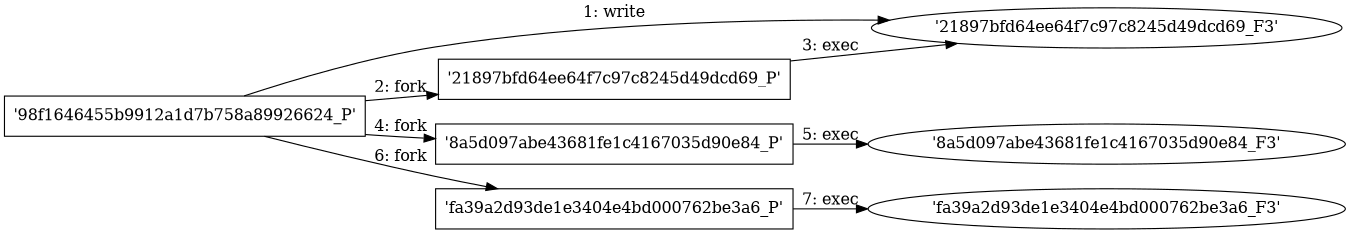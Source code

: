 digraph "D:\Learning\Paper\apt\基于CTI的攻击预警\Dataset\攻击图\ASGfromALLCTI\Threat Source newsletter for Aug. 20, 2020.dot" {
rankdir="LR"
size="9"
fixedsize="false"
splines="true"
nodesep=0.3
ranksep=0
fontsize=10
overlap="scalexy"
engine= "neato"
	"'21897bfd64ee64f7c97c8245d49dcd69_F3'" [node_type=file shape=ellipse]
	"'98f1646455b9912a1d7b758a89926624_P'" [node_type=Process shape=box]
	"'98f1646455b9912a1d7b758a89926624_P'" -> "'21897bfd64ee64f7c97c8245d49dcd69_F3'" [label="1: write"]
	"'98f1646455b9912a1d7b758a89926624_P'" [node_type=Process shape=box]
	"'21897bfd64ee64f7c97c8245d49dcd69_P'" [node_type=Process shape=box]
	"'98f1646455b9912a1d7b758a89926624_P'" -> "'21897bfd64ee64f7c97c8245d49dcd69_P'" [label="2: fork"]
	"'21897bfd64ee64f7c97c8245d49dcd69_P'" [node_type=Process shape=box]
	"'21897bfd64ee64f7c97c8245d49dcd69_F3'" [node_type=File shape=ellipse]
	"'21897bfd64ee64f7c97c8245d49dcd69_P'" -> "'21897bfd64ee64f7c97c8245d49dcd69_F3'" [label="3: exec"]
	"'98f1646455b9912a1d7b758a89926624_P'" [node_type=Process shape=box]
	"'8a5d097abe43681fe1c4167035d90e84_P'" [node_type=Process shape=box]
	"'98f1646455b9912a1d7b758a89926624_P'" -> "'8a5d097abe43681fe1c4167035d90e84_P'" [label="4: fork"]
	"'8a5d097abe43681fe1c4167035d90e84_P'" [node_type=Process shape=box]
	"'8a5d097abe43681fe1c4167035d90e84_F3'" [node_type=File shape=ellipse]
	"'8a5d097abe43681fe1c4167035d90e84_P'" -> "'8a5d097abe43681fe1c4167035d90e84_F3'" [label="5: exec"]
	"'98f1646455b9912a1d7b758a89926624_P'" [node_type=Process shape=box]
	"'fa39a2d93de1e3404e4bd000762be3a6_P'" [node_type=Process shape=box]
	"'98f1646455b9912a1d7b758a89926624_P'" -> "'fa39a2d93de1e3404e4bd000762be3a6_P'" [label="6: fork"]
	"'fa39a2d93de1e3404e4bd000762be3a6_P'" [node_type=Process shape=box]
	"'fa39a2d93de1e3404e4bd000762be3a6_F3'" [node_type=File shape=ellipse]
	"'fa39a2d93de1e3404e4bd000762be3a6_P'" -> "'fa39a2d93de1e3404e4bd000762be3a6_F3'" [label="7: exec"]
}
